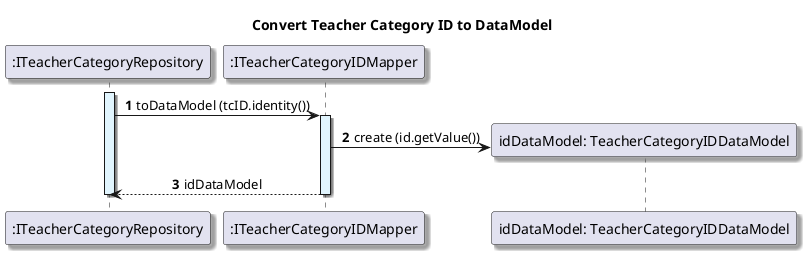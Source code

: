 @startuml

title Convert Teacher Category ID to DataModel

autonumber
skinparam {
  ActivityPadding 2
  ActivityMargin 2
  BoxPadding 2
}
skinparam defaultTextAlignment center
skinparam shadowing true

participant ":ITeacherCategoryRepository" as ITeacherCategoryRepository
activate ITeacherCategoryRepository #E1F5FE
participant ":ITeacherCategoryIDMapper" as tcIDMapper
ITeacherCategoryRepository -> tcIDMapper: toDataModel (tcID.identity())
activate tcIDMapper #E1F5FE

create "idDataModel: TeacherCategoryIDDataModel"
tcIDMapper -> "idDataModel: TeacherCategoryIDDataModel": create (id.getValue())

tcIDMapper --> ITeacherCategoryRepository: idDataModel
deactivate tcIDMapper
deactivate ITeacherCategoryRepository

@enduml

@enduml